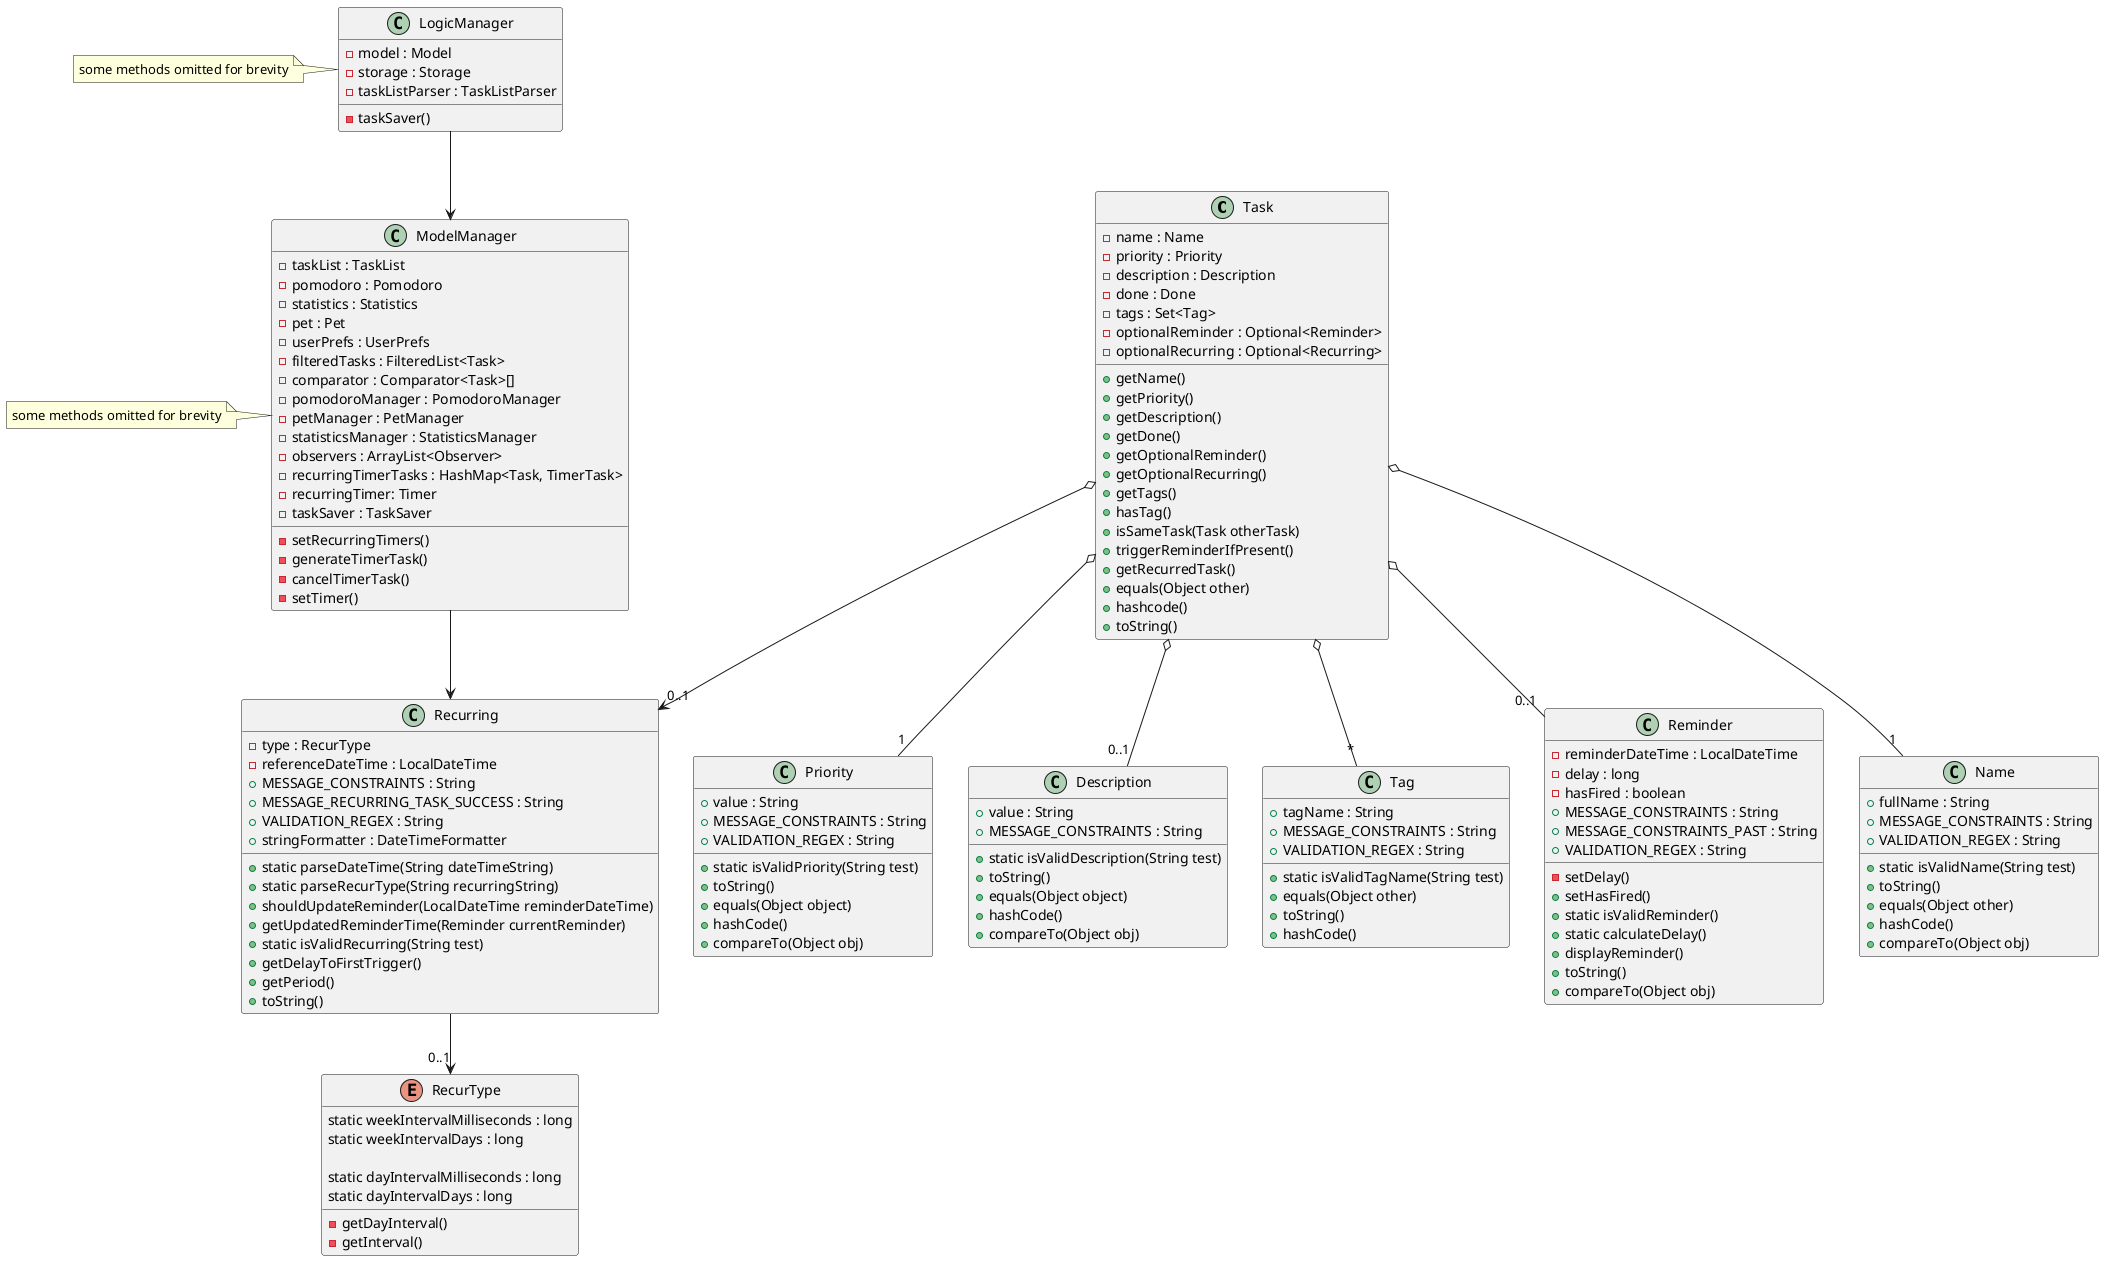 @startuml

Task o-- "1" Name
Task o-- "1" Priority
Task o-- "0..1" Description
Task o--  "*" Tag
Task o-- "0..1" Reminder
Task o--> "0..1" Recurring
Recurring --> "0..1" RecurType
ModelManager --> Recurring
note left: some methods omitted for brevity
LogicManager --> ModelManager
note left: some methods omitted for brevity

class Task {
    - name : Name
    - priority : Priority
    - description : Description
    - done : Done
    - tags : Set<Tag>
    - optionalReminder : Optional<Reminder>
    - optionalRecurring : Optional<Recurring>
  __
  + getName()
  + getPriority()
  + getDescription()
  + getDone()
  + getOptionalReminder()
  + getOptionalRecurring()
  + getTags()
  + hasTag()
  + isSameTask(Task otherTask)
  + triggerReminderIfPresent()
  + getRecurredTask()
  + equals(Object other)
  + hashcode()
  + toString()
}

class Recurring {
    - type : RecurType
    - referenceDateTime : LocalDateTime
    + MESSAGE_CONSTRAINTS : String
    + MESSAGE_RECURRING_TASK_SUCCESS : String
    + VALIDATION_REGEX : String
    + stringFormatter : DateTimeFormatter
  __
  + static parseDateTime(String dateTimeString)
  + static parseRecurType(String recurringString)
  + shouldUpdateReminder(LocalDateTime reminderDateTime)
  + getUpdatedReminderTime(Reminder currentReminder)
  + static isValidRecurring(String test)
  + getDelayToFirstTrigger()
  + getPeriod()
  + toString()
}

class Name {
    + fullName : String
    + MESSAGE_CONSTRAINTS : String
    + VALIDATION_REGEX : String
  __
  + static isValidName(String test)
  + toString()
  + equals(Object other)
  + hashCode()
  + compareTo(Object obj)
}

class Priority {
    + value : String
    + MESSAGE_CONSTRAINTS : String
    + VALIDATION_REGEX : String
  __
  + static isValidPriority(String test)
  + toString()
  + equals(Object object)
  + hashCode()
  + compareTo(Object obj)
}

class Description {
    + value : String
    + MESSAGE_CONSTRAINTS : String
  __
  + static isValidDescription(String test)
  + toString()
  + equals(Object object)
  + hashCode()
  + compareTo(Object obj)
}

class Tag {
    + tagName : String
    + MESSAGE_CONSTRAINTS : String
    + VALIDATION_REGEX : String
  __
  + static isValidTagName(String test)
  + equals(Object other)
  + toString()
  + hashCode()
}

class Reminder {
    - reminderDateTime : LocalDateTime
    - delay : long
    - hasFired : boolean
    + MESSAGE_CONSTRAINTS : String
    + MESSAGE_CONSTRAINTS_PAST : String
    + VALIDATION_REGEX : String
    __
    - setDelay()
    + setHasFired()
    + static isValidReminder() 
    + static calculateDelay()
    + displayReminder()
    + toString()
    + compareTo(Object obj)
}

class ModelManager {
    - taskList : TaskList
    - pomodoro : Pomodoro
    - statistics : Statistics
    - pet : Pet
    - userPrefs : UserPrefs
    - filteredTasks : FilteredList<Task>
    - comparator : Comparator<Task>[]
    - pomodoroManager : PomodoroManager
    - petManager : PetManager
    - statisticsManager : StatisticsManager
    - observers : ArrayList<Observer>
    - recurringTimerTasks : HashMap<Task, TimerTask>
    - recurringTimer: Timer
    - taskSaver : TaskSaver
    __
    - setRecurringTimers()
    - generateTimerTask()
    - cancelTimerTask()
    - setTimer()
}

class LogicManager {
    - model : Model
    - storage : Storage
    - taskListParser : TaskListParser
    __
    - taskSaver()
}

enum RecurType {
    static weekIntervalMilliseconds : long
    static weekIntervalDays : long

    static dayIntervalMilliseconds : long
    static dayIntervalDays : long
    __
    - getDayInterval()
    - getInterval()
}



@enduml